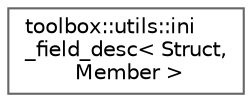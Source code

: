 digraph "Graphical Class Hierarchy"
{
 // LATEX_PDF_SIZE
  bgcolor="transparent";
  edge [fontname=Helvetica,fontsize=10,labelfontname=Helvetica,labelfontsize=10];
  node [fontname=Helvetica,fontsize=10,shape=box,height=0.2,width=0.4];
  rankdir="LR";
  Node0 [id="Node000000",label="toolbox::utils::ini\l_field_desc\< Struct,\l Member \>",height=0.2,width=0.4,color="grey40", fillcolor="white", style="filled",URL="$structtoolbox_1_1utils_1_1ini__field__desc.html",tooltip=" "];
}
